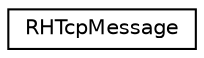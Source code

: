 digraph "Graphical Class Hierarchy"
{
 // LATEX_PDF_SIZE
  edge [fontname="Helvetica",fontsize="10",labelfontname="Helvetica",labelfontsize="10"];
  node [fontname="Helvetica",fontsize="10",shape=record];
  rankdir="LR";
  Node0 [label="RHTcpMessage",height=0.2,width=0.4,color="black", fillcolor="white", style="filled",URL="$struct_r_h_tcp_message.html",tooltip="Generic RH_TCP simulator message structure."];
}
